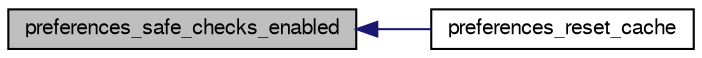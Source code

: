 digraph G
{
  bgcolor="transparent";
  edge [fontname="FreeSans",fontsize="10",labelfontname="FreeSans",labelfontsize="10"];
  node [fontname="FreeSans",fontsize="10",shape=record];
  rankdir=LR;
  Node1 [label="preferences_safe_checks_enabled",height=0.2,width=0.4,color="black", fillcolor="grey75", style="filled" fontcolor="black"];
  Node1 -> Node2 [dir=back,color="midnightblue",fontsize="10",style="solid",fontname="FreeSans"];
  Node2 [label="preferences_reset_cache",height=0.2,width=0.4,color="black",URL="$preferences_8h.html#a1773941de1cd991048a054d09bc2d646",tooltip="Resets the preference caches."];
}

